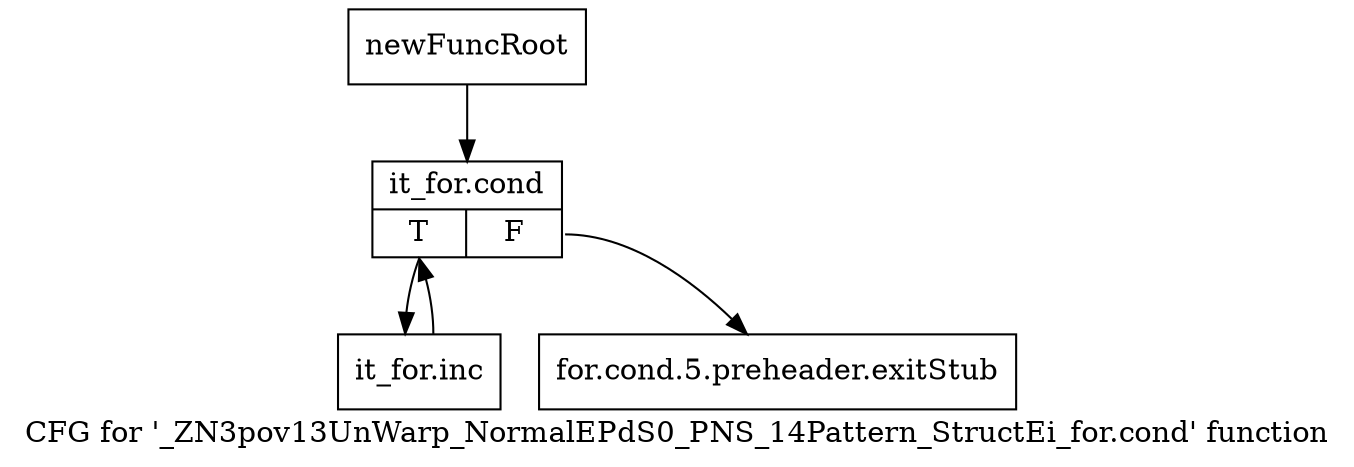 digraph "CFG for '_ZN3pov13UnWarp_NormalEPdS0_PNS_14Pattern_StructEi_for.cond' function" {
	label="CFG for '_ZN3pov13UnWarp_NormalEPdS0_PNS_14Pattern_StructEi_for.cond' function";

	Node0x2df58b0 [shape=record,label="{newFuncRoot}"];
	Node0x2df58b0 -> Node0x2e26ba0;
	Node0x2e26b50 [shape=record,label="{for.cond.5.preheader.exitStub}"];
	Node0x2e26ba0 [shape=record,label="{it_for.cond|{<s0>T|<s1>F}}"];
	Node0x2e26ba0:s0 -> Node0x2e26bf0;
	Node0x2e26ba0:s1 -> Node0x2e26b50;
	Node0x2e26bf0 [shape=record,label="{it_for.inc}"];
	Node0x2e26bf0 -> Node0x2e26ba0;
}
